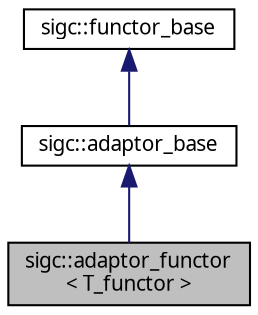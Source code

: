 digraph "sigc::adaptor_functor&lt; T_functor &gt;"
{
  edge [fontname="Sans",fontsize="10",labelfontname="Sans",labelfontsize="10"];
  node [fontname="Sans",fontsize="10",shape=record];
  Node1 [label="sigc::adaptor_functor\l\< T_functor \>",height=0.2,width=0.4,color="black", fillcolor="grey75", style="filled" fontcolor="black"];
  Node2 -> Node1 [dir="back",color="midnightblue",fontsize="10",style="solid",fontname="Sans"];
  Node2 [label="sigc::adaptor_base",height=0.2,width=0.4,color="black", fillcolor="white", style="filled",URL="$structsigc_1_1adaptor__base.html",tooltip="A hint to the compiler."];
  Node3 -> Node2 [dir="back",color="midnightblue",fontsize="10",style="solid",fontname="Sans"];
  Node3 [label="sigc::functor_base",height=0.2,width=0.4,color="black", fillcolor="white", style="filled",URL="$structsigc_1_1functor__base.html",tooltip="A hint to the compiler."];
}
